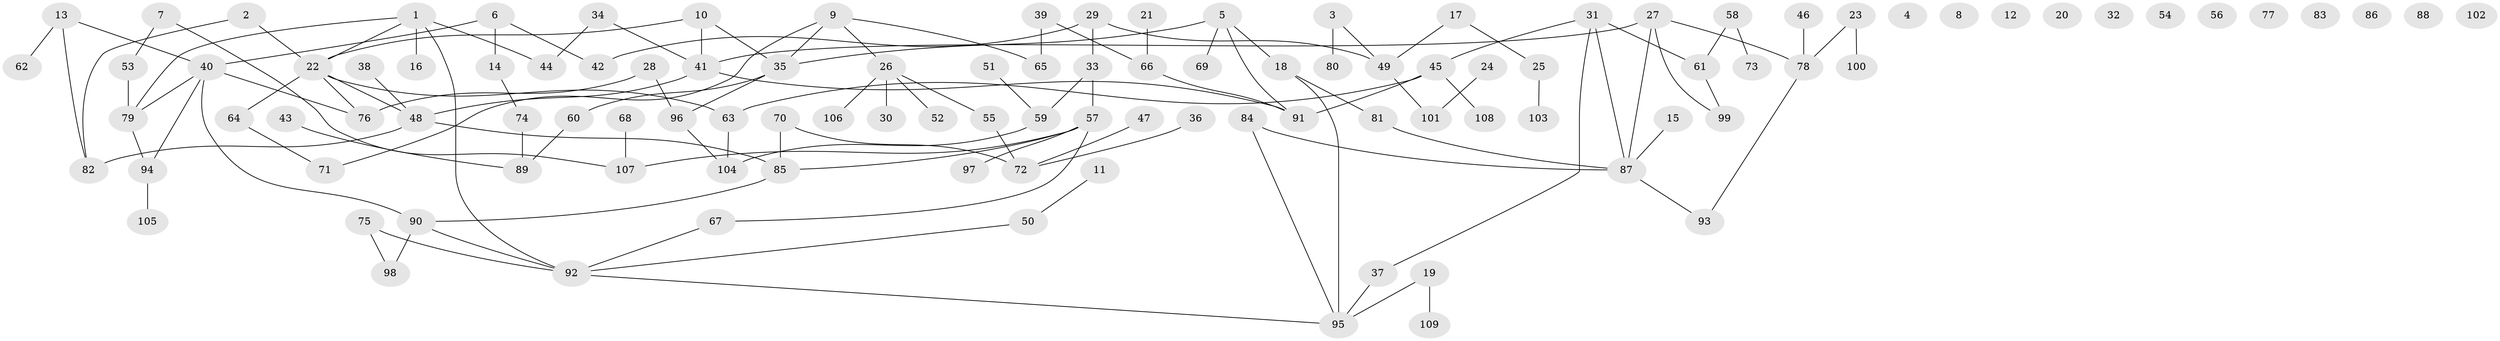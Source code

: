 // coarse degree distribution, {3: 0.18604651162790697, 2: 0.23255813953488372, 5: 0.06976744186046512, 1: 0.2558139534883721, 6: 0.09302325581395349, 4: 0.13953488372093023, 8: 0.023255813953488372}
// Generated by graph-tools (version 1.1) at 2025/35/03/04/25 23:35:51]
// undirected, 109 vertices, 124 edges
graph export_dot {
  node [color=gray90,style=filled];
  1;
  2;
  3;
  4;
  5;
  6;
  7;
  8;
  9;
  10;
  11;
  12;
  13;
  14;
  15;
  16;
  17;
  18;
  19;
  20;
  21;
  22;
  23;
  24;
  25;
  26;
  27;
  28;
  29;
  30;
  31;
  32;
  33;
  34;
  35;
  36;
  37;
  38;
  39;
  40;
  41;
  42;
  43;
  44;
  45;
  46;
  47;
  48;
  49;
  50;
  51;
  52;
  53;
  54;
  55;
  56;
  57;
  58;
  59;
  60;
  61;
  62;
  63;
  64;
  65;
  66;
  67;
  68;
  69;
  70;
  71;
  72;
  73;
  74;
  75;
  76;
  77;
  78;
  79;
  80;
  81;
  82;
  83;
  84;
  85;
  86;
  87;
  88;
  89;
  90;
  91;
  92;
  93;
  94;
  95;
  96;
  97;
  98;
  99;
  100;
  101;
  102;
  103;
  104;
  105;
  106;
  107;
  108;
  109;
  1 -- 16;
  1 -- 22;
  1 -- 44;
  1 -- 79;
  1 -- 92;
  2 -- 22;
  2 -- 82;
  3 -- 49;
  3 -- 80;
  5 -- 18;
  5 -- 35;
  5 -- 69;
  5 -- 91;
  6 -- 14;
  6 -- 40;
  6 -- 42;
  7 -- 53;
  7 -- 107;
  9 -- 26;
  9 -- 35;
  9 -- 65;
  9 -- 71;
  10 -- 22;
  10 -- 35;
  10 -- 41;
  11 -- 50;
  13 -- 40;
  13 -- 62;
  13 -- 82;
  14 -- 74;
  15 -- 87;
  17 -- 25;
  17 -- 49;
  18 -- 81;
  18 -- 95;
  19 -- 95;
  19 -- 109;
  21 -- 66;
  22 -- 48;
  22 -- 63;
  22 -- 64;
  22 -- 76;
  23 -- 78;
  23 -- 100;
  24 -- 101;
  25 -- 103;
  26 -- 30;
  26 -- 52;
  26 -- 55;
  26 -- 106;
  27 -- 41;
  27 -- 78;
  27 -- 87;
  27 -- 99;
  28 -- 76;
  28 -- 96;
  29 -- 33;
  29 -- 42;
  29 -- 49;
  31 -- 37;
  31 -- 45;
  31 -- 61;
  31 -- 87;
  33 -- 57;
  33 -- 59;
  34 -- 41;
  34 -- 44;
  35 -- 60;
  35 -- 96;
  36 -- 72;
  37 -- 95;
  38 -- 48;
  39 -- 65;
  39 -- 66;
  40 -- 76;
  40 -- 79;
  40 -- 90;
  40 -- 94;
  41 -- 48;
  41 -- 91;
  43 -- 89;
  45 -- 63;
  45 -- 91;
  45 -- 108;
  46 -- 78;
  47 -- 72;
  48 -- 82;
  48 -- 85;
  49 -- 101;
  50 -- 92;
  51 -- 59;
  53 -- 79;
  55 -- 72;
  57 -- 67;
  57 -- 85;
  57 -- 97;
  57 -- 107;
  58 -- 61;
  58 -- 73;
  59 -- 104;
  60 -- 89;
  61 -- 99;
  63 -- 104;
  64 -- 71;
  66 -- 91;
  67 -- 92;
  68 -- 107;
  70 -- 72;
  70 -- 85;
  74 -- 89;
  75 -- 92;
  75 -- 98;
  78 -- 93;
  79 -- 94;
  81 -- 87;
  84 -- 87;
  84 -- 95;
  85 -- 90;
  87 -- 93;
  90 -- 92;
  90 -- 98;
  92 -- 95;
  94 -- 105;
  96 -- 104;
}
